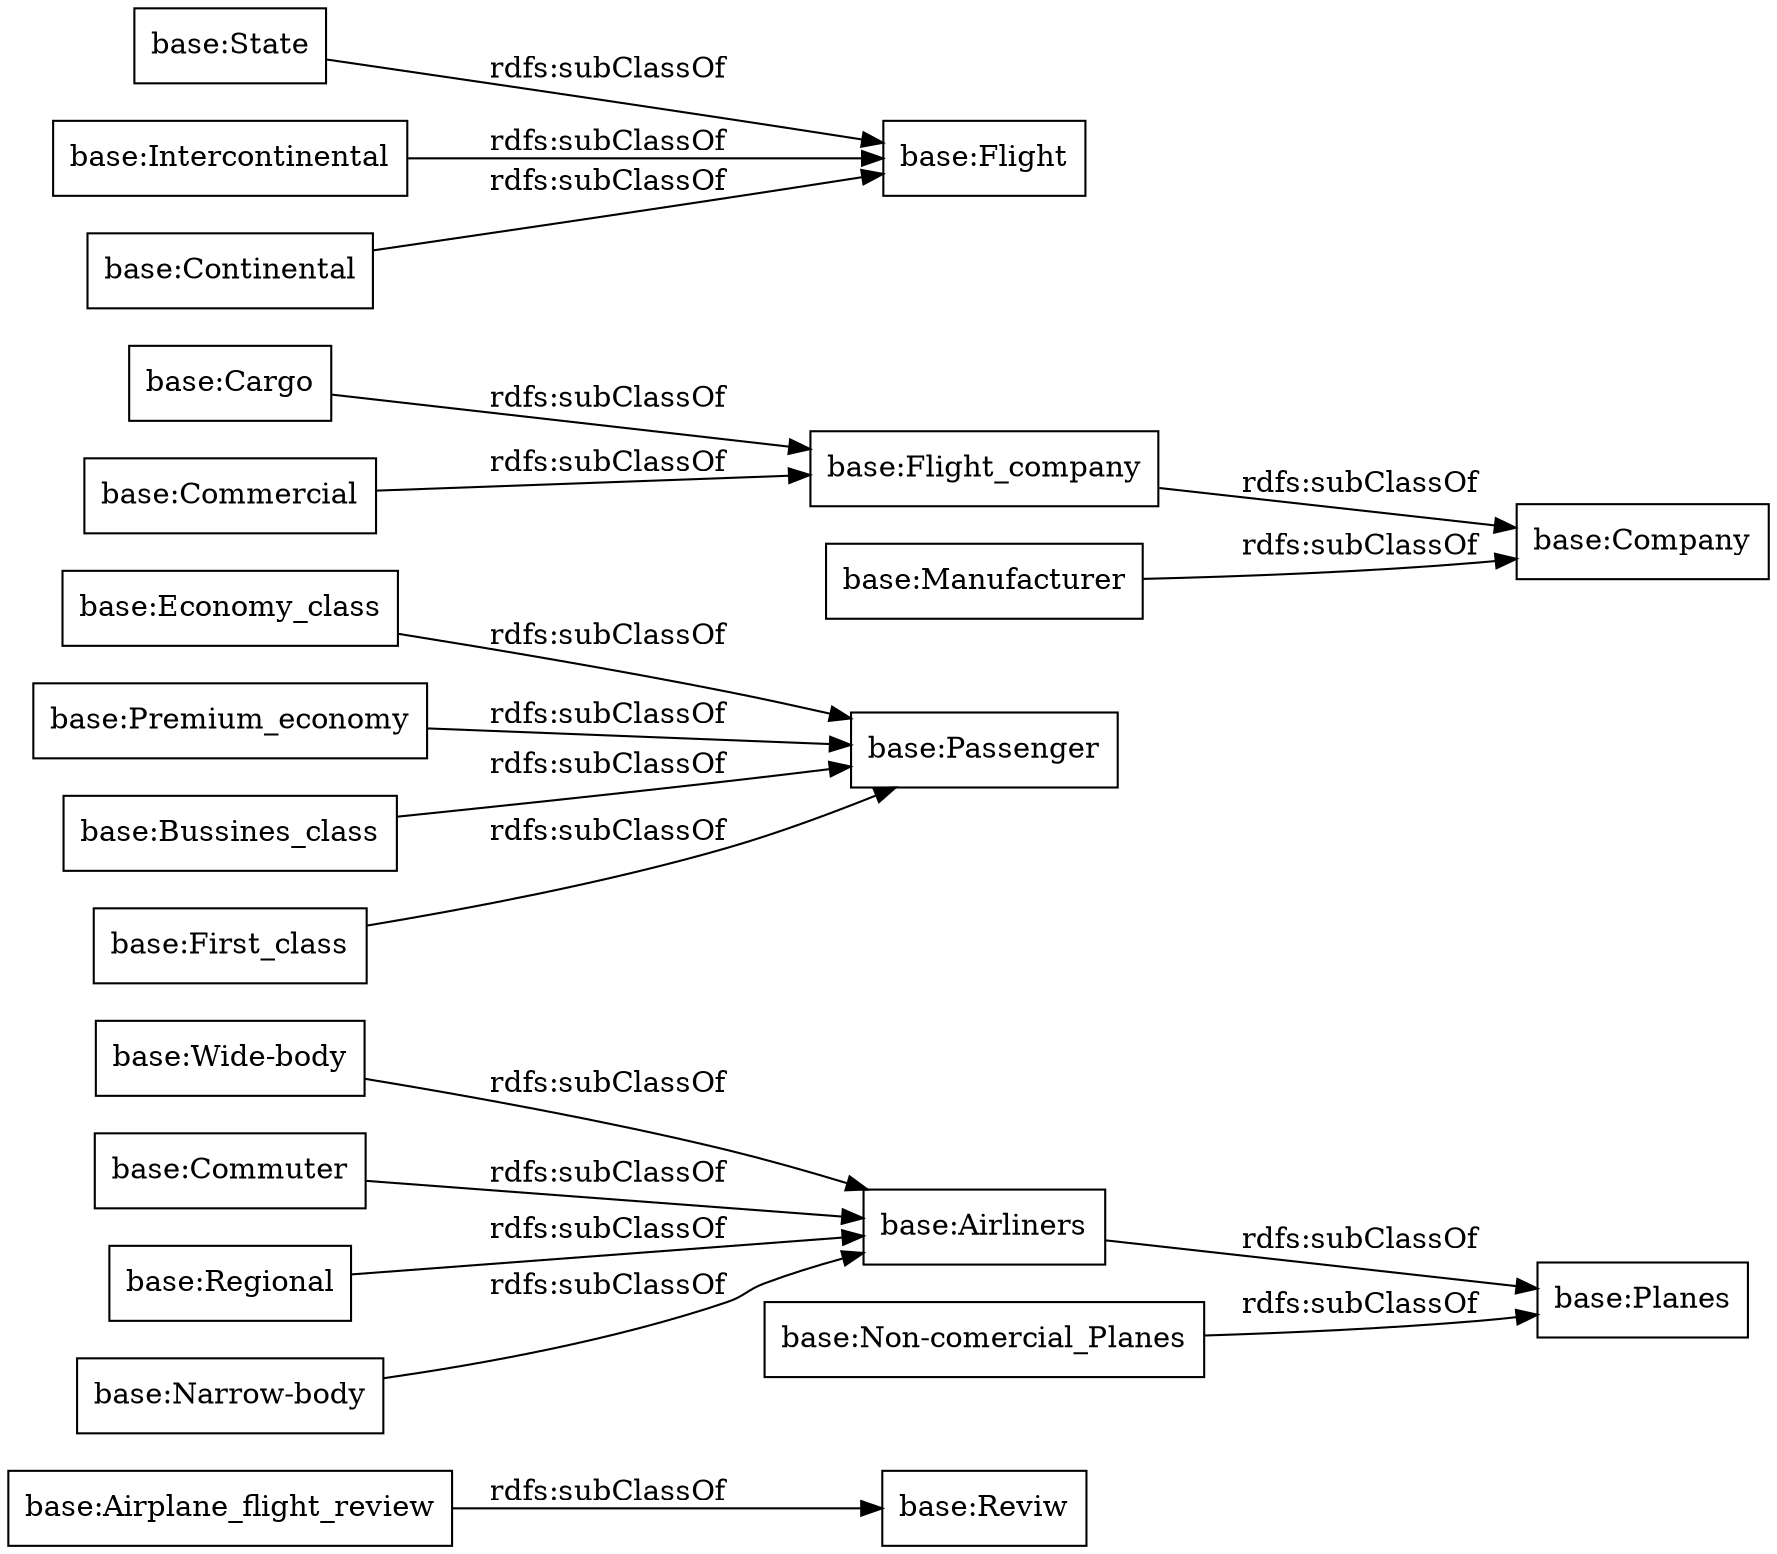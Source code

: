 digraph ar2dtool_diagram { 
rankdir=LR;
size="1000"
node [shape = rectangle, color="black"]; "base:Airplane_flight_review" "base:Wide-body" "base:Economy_class" "base:Cargo" "base:Flight" "base:Commuter" "base:Regional" "base:State" "base:Planes" "base:Reviw" "base:Flight_company" "base:Passenger" "base:Intercontinental" "base:Airliners" "base:Company" "base:Continental" "base:Non-comercial_Planes" "base:Narrow-body" "base:Premium_economy" "base:Bussines_class" "base:Commercial" "base:Manufacturer" "base:First_class" ; /*classes style*/
	"base:Non-comercial_Planes" -> "base:Planes" [ label = "rdfs:subClassOf" ];
	"base:Airliners" -> "base:Planes" [ label = "rdfs:subClassOf" ];
	"base:First_class" -> "base:Passenger" [ label = "rdfs:subClassOf" ];
	"base:Commuter" -> "base:Airliners" [ label = "rdfs:subClassOf" ];
	"base:Manufacturer" -> "base:Company" [ label = "rdfs:subClassOf" ];
	"base:Regional" -> "base:Airliners" [ label = "rdfs:subClassOf" ];
	"base:Economy_class" -> "base:Passenger" [ label = "rdfs:subClassOf" ];
	"base:Bussines_class" -> "base:Passenger" [ label = "rdfs:subClassOf" ];
	"base:Flight_company" -> "base:Company" [ label = "rdfs:subClassOf" ];
	"base:Continental" -> "base:Flight" [ label = "rdfs:subClassOf" ];
	"base:Intercontinental" -> "base:Flight" [ label = "rdfs:subClassOf" ];
	"base:State" -> "base:Flight" [ label = "rdfs:subClassOf" ];
	"base:Wide-body" -> "base:Airliners" [ label = "rdfs:subClassOf" ];
	"base:Premium_economy" -> "base:Passenger" [ label = "rdfs:subClassOf" ];
	"base:Narrow-body" -> "base:Airliners" [ label = "rdfs:subClassOf" ];
	"base:Cargo" -> "base:Flight_company" [ label = "rdfs:subClassOf" ];
	"base:Airplane_flight_review" -> "base:Reviw" [ label = "rdfs:subClassOf" ];
	"base:Commercial" -> "base:Flight_company" [ label = "rdfs:subClassOf" ];

}
